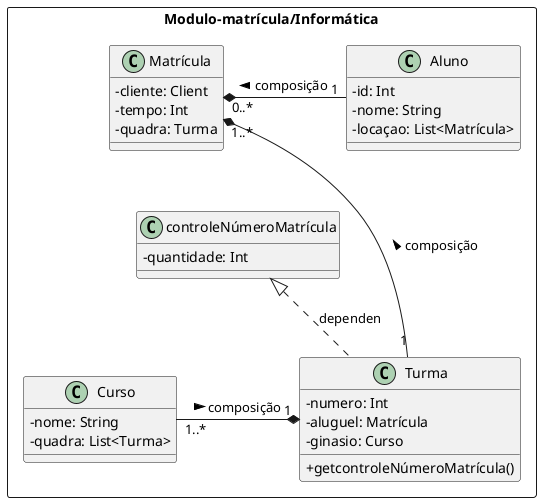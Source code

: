 @startuml matriculaInformatica
skinparam ClassAttributeIconSize 0

package Modulo-matrícula/Informática <<Rectangle>> {

    class Aluno {
    - id: Int
    - nome: String
    - locaçao: List<Matrícula>
  }

  Aluno "1" -l--* "0..*" Matrícula: composição >

  class Matrícula {
    - cliente: Client
    - tempo: Int
    - quadra: Turma
  }

  class controleNúmeroMatrícula {
    - quantidade: Int
  }

  controleNúmeroMatrícula <|.. Turma: dependen

  Matrícula "1..*" *--- "1" Turma: < composição

  class Turma {
    - numero: Int
    - aluguel: Matrícula
    - ginasio: Curso
    + getcontroleNúmeroMatrícula()
  }

  Turma "1"  *-l- "1..*" Curso: < composição

  class Curso {
    - nome: String
    - quadra: List<Turma>
  }

}
@enduml